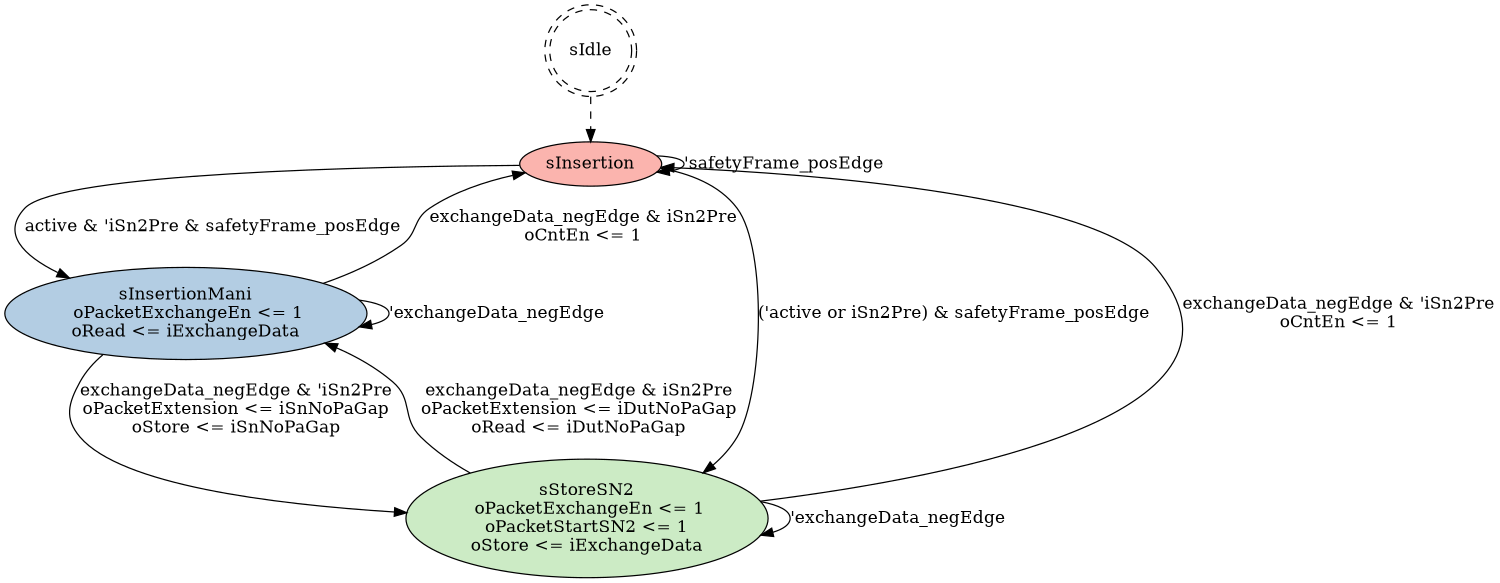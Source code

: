 digraph finite_state_machine {
    rankdir=TB;
    size="10!,10"; resolution=100;

    node [colorscheme = pastel19];
    node [style=dashed,fillcolor=6, shape = doublecircle]; sIdle;

    node [style=filled, fillcolor=1, shape = ellipse, label="sInsertion"] sInsertion;
    node [style=filled, fillcolor=2, shape = ellipse, label="sInsertionMani\n oPacketExchangeEn <= 1\noRead <= iExchangeData"] sInsertionMani;
    node [style=filled, fillcolor=3, shape = ellipse, label="sStoreSN2\n oPacketExchangeEn <= 1\noPacketStartSN2 <= 1\noStore <= iExchangeData"] sStoreSN2;

    sIdle -> sInsertion    [ style="dashed" ];


    sInsertion -> sStoreSN2         [label = "('active or iSn2Pre) & safetyFrame_posEdge"];
    sInsertion -> sInsertionMani    [label = "active & 'iSn2Pre & safetyFrame_posEdge"];
    sInsertion -> sInsertion        [label = "'safetyFrame_posEdge" ];


    sInsertionMani -> sStoreSN2         [label = "exchangeData_negEdge & 'iSn2Pre\noPacketExtension <= iSnNoPaGap\noStore <= iSnNoPaGap"];
    sInsertionMani -> sInsertion        [label = "exchangeData_negEdge & iSn2Pre\noCntEn <= 1"];
    sInsertionMani -> sInsertionMani    [label = "'exchangeData_negEdge" ];

    sStoreSN2 -> sInsertionMani [label = "exchangeData_negEdge & iSn2Pre\noPacketExtension <= iDutNoPaGap\noRead <= iDutNoPaGap"];
    sStoreSN2 -> sInsertion     [label = "exchangeData_negEdge & 'iSn2Pre\noCntEn <= 1"];
    sStoreSN2 -> sStoreSN2      [label = "'exchangeData_negEdge" ];
}